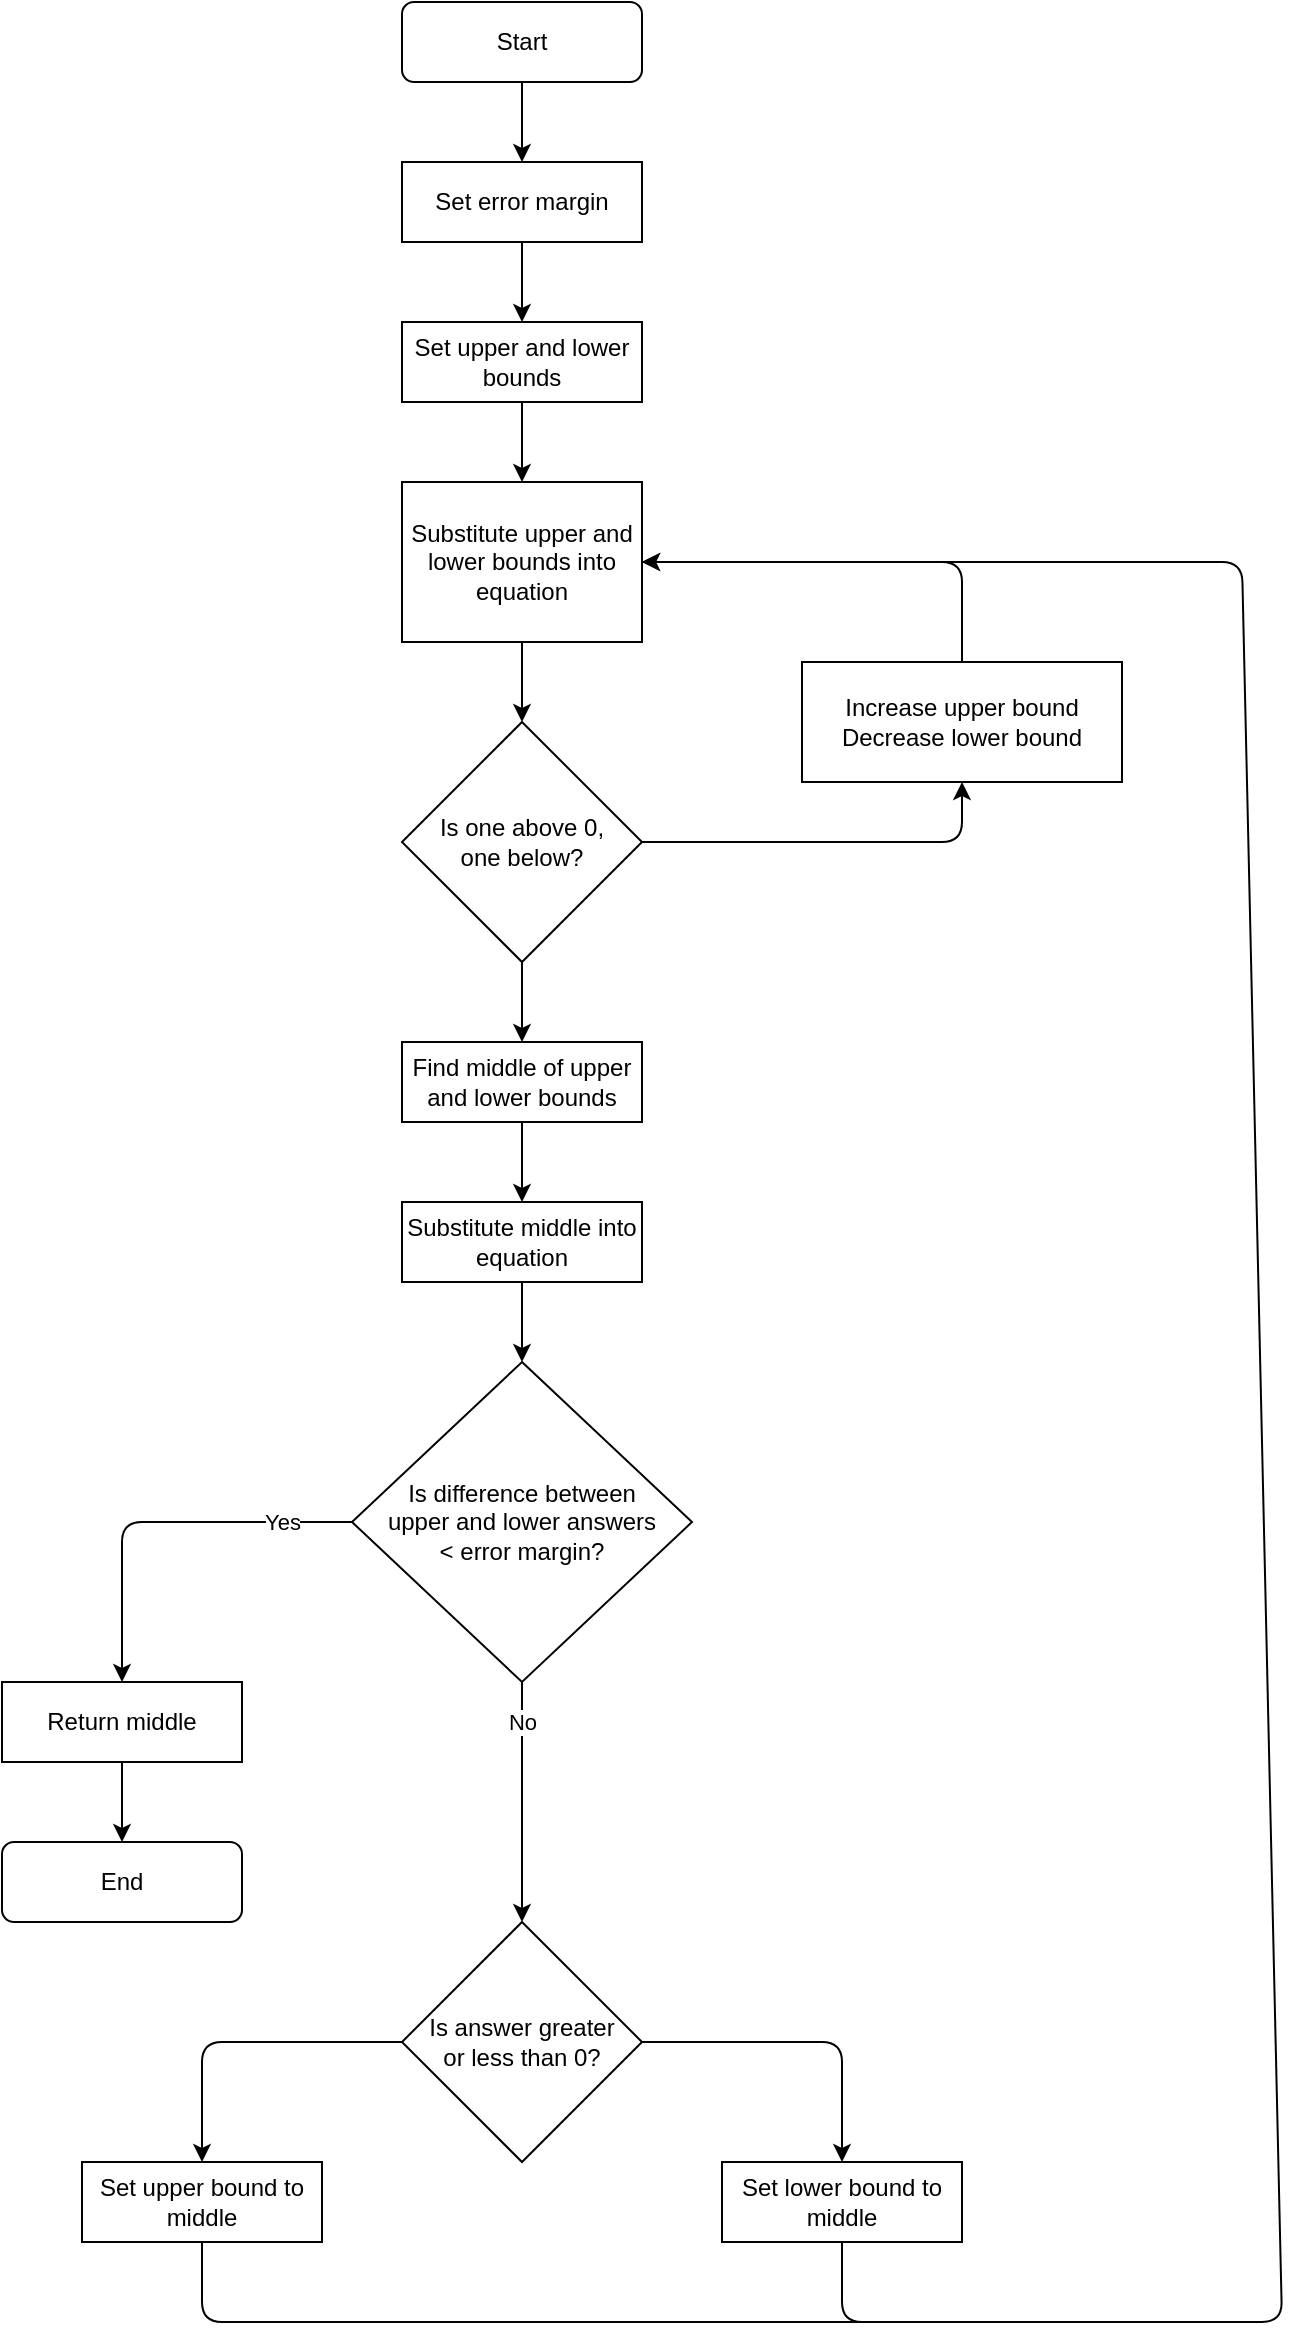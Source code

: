 <mxfile>
    <diagram id="MT3XrI54WtDbdbRDX7Nv" name="Page-1">
        <mxGraphModel dx="1751" dy="1198" grid="1" gridSize="10" guides="1" tooltips="1" connect="1" arrows="1" fold="1" page="1" pageScale="1" pageWidth="827" pageHeight="1169" math="0" shadow="0">
            <root>
                <mxCell id="0"/>
                <mxCell id="1" parent="0"/>
                <mxCell id="14" style="edgeStyle=none;html=1;entryX=0.5;entryY=0;entryDx=0;entryDy=0;" edge="1" parent="1" source="2" target="3">
                    <mxGeometry relative="1" as="geometry"/>
                </mxCell>
                <mxCell id="2" value="Start" style="rounded=1;whiteSpace=wrap;html=1;" vertex="1" parent="1">
                    <mxGeometry x="360" y="40" width="120" height="40" as="geometry"/>
                </mxCell>
                <mxCell id="13" style="edgeStyle=none;html=1;entryX=0.5;entryY=0;entryDx=0;entryDy=0;" edge="1" parent="1" source="3" target="4">
                    <mxGeometry relative="1" as="geometry"/>
                </mxCell>
                <mxCell id="3" value="Set error margin" style="rounded=0;whiteSpace=wrap;html=1;" vertex="1" parent="1">
                    <mxGeometry x="360" y="120" width="120" height="40" as="geometry"/>
                </mxCell>
                <mxCell id="12" style="edgeStyle=none;html=1;entryX=0.5;entryY=0;entryDx=0;entryDy=0;" edge="1" parent="1" source="4" target="5">
                    <mxGeometry relative="1" as="geometry"/>
                </mxCell>
                <mxCell id="4" value="Set upper and lower bounds" style="rounded=0;whiteSpace=wrap;html=1;" vertex="1" parent="1">
                    <mxGeometry x="360" y="200" width="120" height="40" as="geometry"/>
                </mxCell>
                <mxCell id="11" style="edgeStyle=none;html=1;entryX=0.5;entryY=0;entryDx=0;entryDy=0;" edge="1" parent="1" source="5" target="6">
                    <mxGeometry relative="1" as="geometry"/>
                </mxCell>
                <mxCell id="5" value="Substitute upper and lower bounds into equation" style="rounded=0;whiteSpace=wrap;html=1;" vertex="1" parent="1">
                    <mxGeometry x="360" y="280" width="120" height="80" as="geometry"/>
                </mxCell>
                <mxCell id="9" style="edgeStyle=none;html=1;entryX=0.5;entryY=1;entryDx=0;entryDy=0;" edge="1" parent="1" source="6" target="8">
                    <mxGeometry relative="1" as="geometry">
                        <Array as="points">
                            <mxPoint x="640" y="460"/>
                        </Array>
                    </mxGeometry>
                </mxCell>
                <mxCell id="15" style="edgeStyle=none;html=1;" edge="1" parent="1" source="6">
                    <mxGeometry relative="1" as="geometry">
                        <mxPoint x="420" y="560" as="targetPoint"/>
                    </mxGeometry>
                </mxCell>
                <mxCell id="6" value="Is one above 0,&lt;br&gt;one below?" style="rhombus;whiteSpace=wrap;html=1;" vertex="1" parent="1">
                    <mxGeometry x="360" y="400" width="120" height="120" as="geometry"/>
                </mxCell>
                <mxCell id="10" style="edgeStyle=none;html=1;entryX=1;entryY=0.5;entryDx=0;entryDy=0;" edge="1" parent="1" source="8" target="5">
                    <mxGeometry relative="1" as="geometry">
                        <Array as="points">
                            <mxPoint x="640" y="320"/>
                        </Array>
                    </mxGeometry>
                </mxCell>
                <mxCell id="8" value="Increase upper bound&lt;br&gt;Decrease lower bound" style="rounded=0;whiteSpace=wrap;html=1;" vertex="1" parent="1">
                    <mxGeometry x="560" y="370" width="160" height="60" as="geometry"/>
                </mxCell>
                <mxCell id="17" style="edgeStyle=none;html=1;" edge="1" parent="1" source="16">
                    <mxGeometry relative="1" as="geometry">
                        <mxPoint x="420" y="640" as="targetPoint"/>
                    </mxGeometry>
                </mxCell>
                <mxCell id="16" value="Find middle of upper and lower bounds" style="rounded=0;whiteSpace=wrap;html=1;" vertex="1" parent="1">
                    <mxGeometry x="360" y="560" width="120" height="40" as="geometry"/>
                </mxCell>
                <mxCell id="27" style="edgeStyle=none;html=1;entryX=0.5;entryY=0;entryDx=0;entryDy=0;" edge="1" parent="1" source="18" target="25">
                    <mxGeometry relative="1" as="geometry"/>
                </mxCell>
                <mxCell id="18" value="Substitute middle into equation" style="rounded=0;whiteSpace=wrap;html=1;" vertex="1" parent="1">
                    <mxGeometry x="360" y="640" width="120" height="40" as="geometry"/>
                </mxCell>
                <mxCell id="23" style="edgeStyle=none;html=1;entryX=0.5;entryY=0;entryDx=0;entryDy=0;" edge="1" parent="1" source="19" target="20">
                    <mxGeometry relative="1" as="geometry">
                        <Array as="points">
                            <mxPoint x="260" y="1060"/>
                        </Array>
                    </mxGeometry>
                </mxCell>
                <mxCell id="24" style="edgeStyle=none;html=1;entryX=0.5;entryY=0;entryDx=0;entryDy=0;" edge="1" parent="1" source="19" target="21">
                    <mxGeometry relative="1" as="geometry">
                        <Array as="points">
                            <mxPoint x="580" y="1060"/>
                        </Array>
                    </mxGeometry>
                </mxCell>
                <mxCell id="19" value="Is answer greater&lt;br&gt;or less than 0?" style="rhombus;whiteSpace=wrap;html=1;" vertex="1" parent="1">
                    <mxGeometry x="360" y="1000" width="120" height="120" as="geometry"/>
                </mxCell>
                <mxCell id="34" style="edgeStyle=none;html=1;entryX=1;entryY=0.5;entryDx=0;entryDy=0;" edge="1" parent="1" source="20" target="5">
                    <mxGeometry relative="1" as="geometry">
                        <mxPoint x="640" y="320" as="targetPoint"/>
                        <Array as="points">
                            <mxPoint x="260" y="1200"/>
                            <mxPoint x="800" y="1200"/>
                            <mxPoint x="780" y="320"/>
                        </Array>
                    </mxGeometry>
                </mxCell>
                <mxCell id="20" value="Set upper bound to middle" style="rounded=0;whiteSpace=wrap;html=1;" vertex="1" parent="1">
                    <mxGeometry x="200" y="1120" width="120" height="40" as="geometry"/>
                </mxCell>
                <mxCell id="35" style="html=1;endArrow=none;endFill=0;" edge="1" parent="1" source="21">
                    <mxGeometry relative="1" as="geometry">
                        <mxPoint x="600" y="1200" as="targetPoint"/>
                        <Array as="points">
                            <mxPoint x="580" y="1200"/>
                        </Array>
                    </mxGeometry>
                </mxCell>
                <mxCell id="21" value="Set lower bound to middle" style="rounded=0;whiteSpace=wrap;html=1;" vertex="1" parent="1">
                    <mxGeometry x="520" y="1120" width="120" height="40" as="geometry"/>
                </mxCell>
                <mxCell id="30" value="Yes" style="edgeStyle=none;html=1;entryX=0.5;entryY=0;entryDx=0;entryDy=0;" edge="1" parent="1" source="25" target="29">
                    <mxGeometry x="-0.641" relative="1" as="geometry">
                        <Array as="points">
                            <mxPoint x="220" y="800"/>
                        </Array>
                        <mxPoint as="offset"/>
                    </mxGeometry>
                </mxCell>
                <mxCell id="33" value="No" style="edgeStyle=none;html=1;entryX=0.5;entryY=0;entryDx=0;entryDy=0;" edge="1" parent="1" source="25" target="19">
                    <mxGeometry x="-0.667" relative="1" as="geometry">
                        <mxPoint as="offset"/>
                    </mxGeometry>
                </mxCell>
                <mxCell id="25" value="Is difference between&lt;br&gt;upper and lower answers&lt;br&gt;&amp;lt; error margin?" style="rhombus;whiteSpace=wrap;html=1;" vertex="1" parent="1">
                    <mxGeometry x="335" y="720" width="170" height="160" as="geometry"/>
                </mxCell>
                <mxCell id="32" style="edgeStyle=none;html=1;entryX=0.5;entryY=0;entryDx=0;entryDy=0;" edge="1" parent="1" source="29" target="31">
                    <mxGeometry relative="1" as="geometry"/>
                </mxCell>
                <mxCell id="29" value="Return middle" style="rounded=0;whiteSpace=wrap;html=1;" vertex="1" parent="1">
                    <mxGeometry x="160" y="880" width="120" height="40" as="geometry"/>
                </mxCell>
                <mxCell id="31" value="End" style="rounded=1;whiteSpace=wrap;html=1;" vertex="1" parent="1">
                    <mxGeometry x="160" y="960" width="120" height="40" as="geometry"/>
                </mxCell>
            </root>
        </mxGraphModel>
    </diagram>
</mxfile>